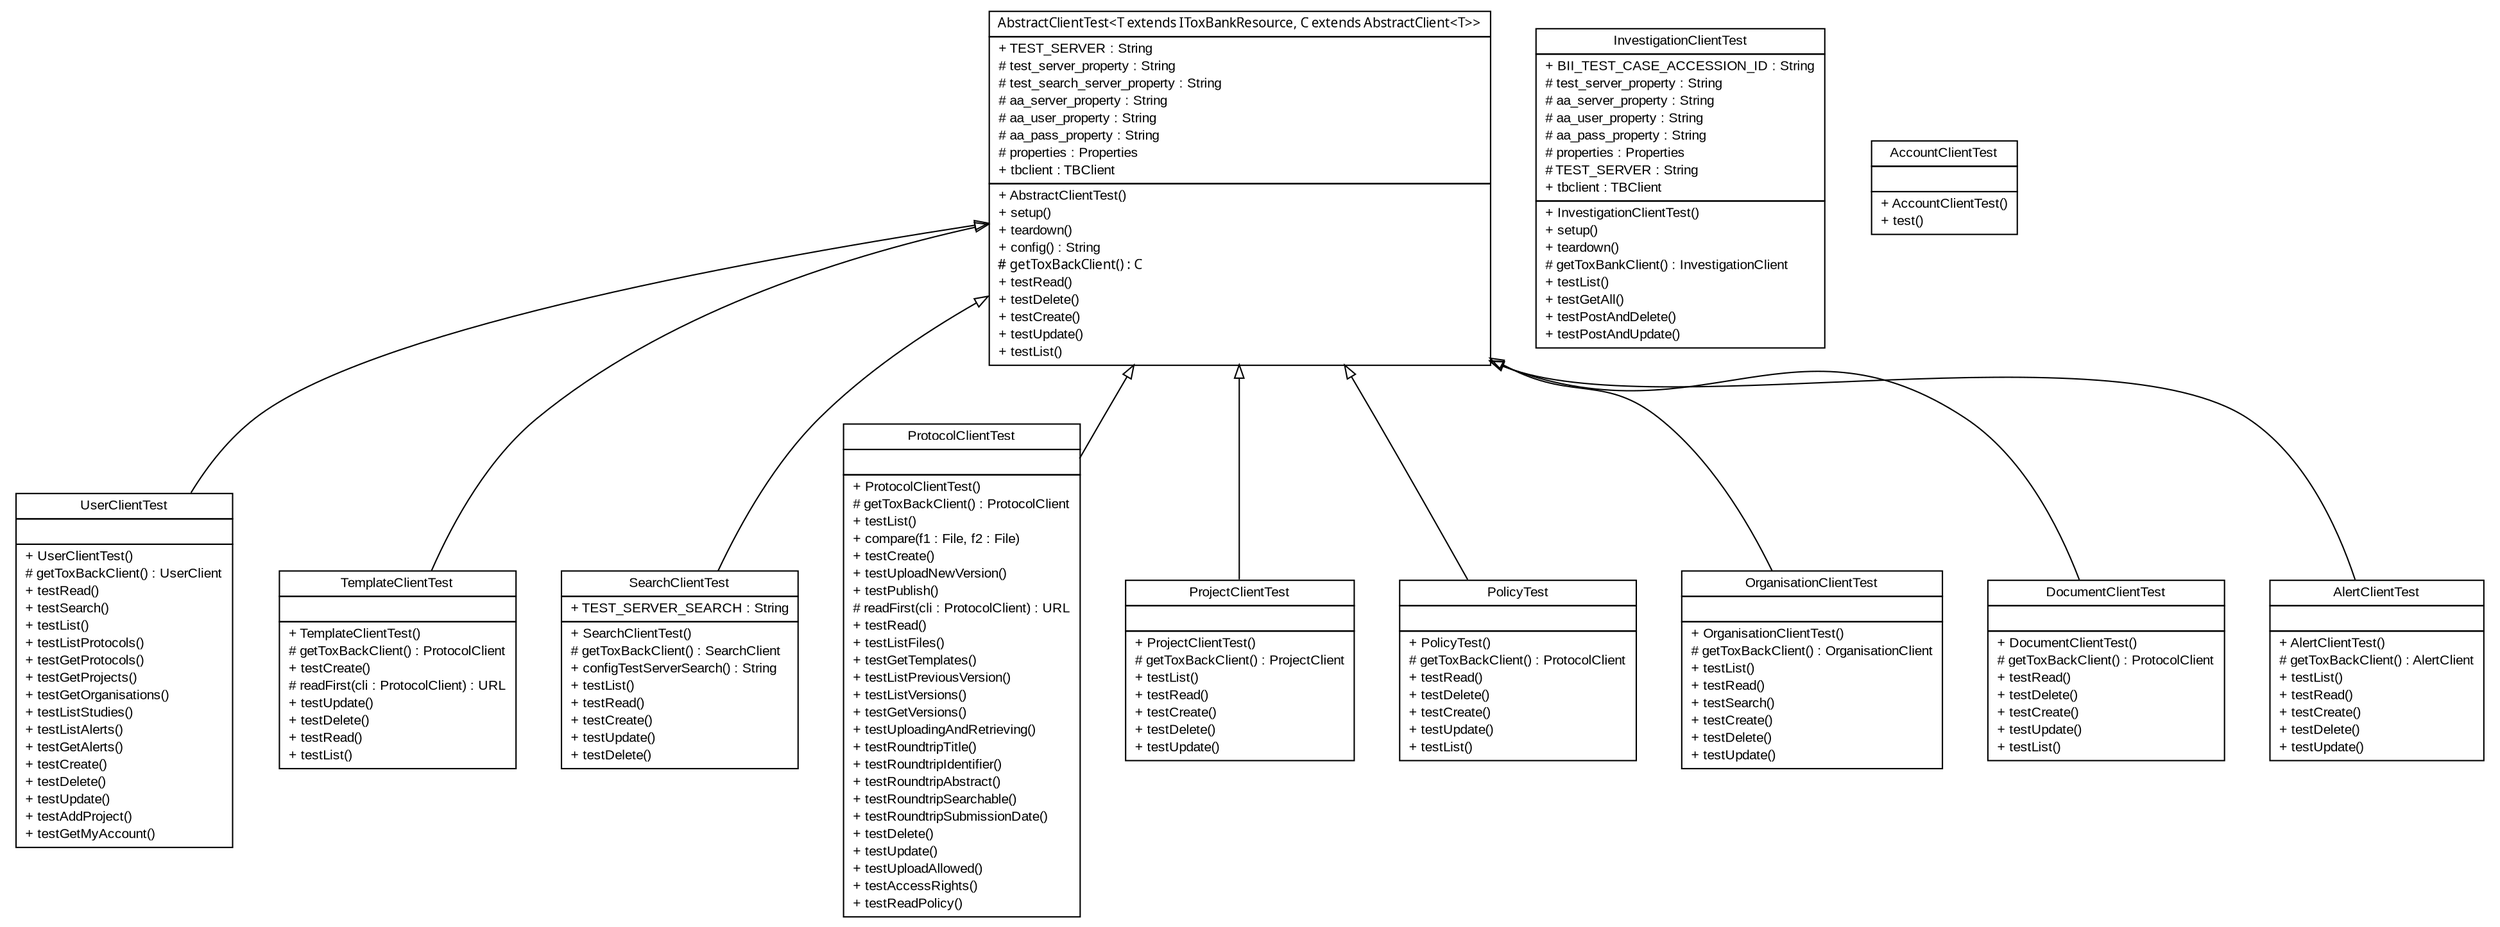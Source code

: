 #!/usr/local/bin/dot
#
# Class diagram 
# Generated by UmlGraph version 4.6 (http://www.spinellis.gr/sw/umlgraph)
#

digraph G {
	edge [fontname="arial",fontsize=10,labelfontname="arial",labelfontsize=10];
	node [fontname="arial",fontsize=10,shape=plaintext];
	// net.toxbank.client.resource.UserClientTest
	c0 [label=<<table border="0" cellborder="1" cellspacing="0" cellpadding="2" port="p" href="./UserClientTest.html">
		<tr><td><table border="0" cellspacing="0" cellpadding="1">
			<tr><td> UserClientTest </td></tr>
		</table></td></tr>
		<tr><td><table border="0" cellspacing="0" cellpadding="1">
			<tr><td align="left">  </td></tr>
		</table></td></tr>
		<tr><td><table border="0" cellspacing="0" cellpadding="1">
			<tr><td align="left"> + UserClientTest() </td></tr>
			<tr><td align="left"> # getToxBackClient() : UserClient </td></tr>
			<tr><td align="left"> + testRead() </td></tr>
			<tr><td align="left"> + testSearch() </td></tr>
			<tr><td align="left"> + testList() </td></tr>
			<tr><td align="left"> + testListProtocols() </td></tr>
			<tr><td align="left"> + testGetProtocols() </td></tr>
			<tr><td align="left"> + testGetProjects() </td></tr>
			<tr><td align="left"> + testGetOrganisations() </td></tr>
			<tr><td align="left"> + testListStudies() </td></tr>
			<tr><td align="left"> + testListAlerts() </td></tr>
			<tr><td align="left"> + testGetAlerts() </td></tr>
			<tr><td align="left"> + testCreate() </td></tr>
			<tr><td align="left"> + testDelete() </td></tr>
			<tr><td align="left"> + testUpdate() </td></tr>
			<tr><td align="left"> + testAddProject() </td></tr>
			<tr><td align="left"> + testGetMyAccount() </td></tr>
		</table></td></tr>
		</table>>, fontname="arial", fontcolor="black", fontsize=10.0];
	// net.toxbank.client.resource.TemplateClientTest
	c1 [label=<<table border="0" cellborder="1" cellspacing="0" cellpadding="2" port="p" href="./TemplateClientTest.html">
		<tr><td><table border="0" cellspacing="0" cellpadding="1">
			<tr><td> TemplateClientTest </td></tr>
		</table></td></tr>
		<tr><td><table border="0" cellspacing="0" cellpadding="1">
			<tr><td align="left">  </td></tr>
		</table></td></tr>
		<tr><td><table border="0" cellspacing="0" cellpadding="1">
			<tr><td align="left"> + TemplateClientTest() </td></tr>
			<tr><td align="left"> # getToxBackClient() : ProtocolClient </td></tr>
			<tr><td align="left"> + testCreate() </td></tr>
			<tr><td align="left"> # readFirst(cli : ProtocolClient) : URL </td></tr>
			<tr><td align="left"> + testUpdate() </td></tr>
			<tr><td align="left"> + testDelete() </td></tr>
			<tr><td align="left"> + testRead() </td></tr>
			<tr><td align="left"> + testList() </td></tr>
		</table></td></tr>
		</table>>, fontname="arial", fontcolor="black", fontsize=10.0];
	// net.toxbank.client.resource.SearchClientTest
	c2 [label=<<table border="0" cellborder="1" cellspacing="0" cellpadding="2" port="p" href="./SearchClientTest.html">
		<tr><td><table border="0" cellspacing="0" cellpadding="1">
			<tr><td> SearchClientTest </td></tr>
		</table></td></tr>
		<tr><td><table border="0" cellspacing="0" cellpadding="1">
			<tr><td align="left"> + TEST_SERVER_SEARCH : String </td></tr>
		</table></td></tr>
		<tr><td><table border="0" cellspacing="0" cellpadding="1">
			<tr><td align="left"> + SearchClientTest() </td></tr>
			<tr><td align="left"> # getToxBackClient() : SearchClient </td></tr>
			<tr><td align="left"> + configTestServerSearch() : String </td></tr>
			<tr><td align="left"> + testList() </td></tr>
			<tr><td align="left"> + testRead() </td></tr>
			<tr><td align="left"> + testCreate() </td></tr>
			<tr><td align="left"> + testUpdate() </td></tr>
			<tr><td align="left"> + testDelete() </td></tr>
		</table></td></tr>
		</table>>, fontname="arial", fontcolor="black", fontsize=10.0];
	// net.toxbank.client.resource.ProtocolClientTest
	c3 [label=<<table border="0" cellborder="1" cellspacing="0" cellpadding="2" port="p" href="./ProtocolClientTest.html">
		<tr><td><table border="0" cellspacing="0" cellpadding="1">
			<tr><td> ProtocolClientTest </td></tr>
		</table></td></tr>
		<tr><td><table border="0" cellspacing="0" cellpadding="1">
			<tr><td align="left">  </td></tr>
		</table></td></tr>
		<tr><td><table border="0" cellspacing="0" cellpadding="1">
			<tr><td align="left"> + ProtocolClientTest() </td></tr>
			<tr><td align="left"> # getToxBackClient() : ProtocolClient </td></tr>
			<tr><td align="left"> + testList() </td></tr>
			<tr><td align="left"> + compare(f1 : File, f2 : File) </td></tr>
			<tr><td align="left"> + testCreate() </td></tr>
			<tr><td align="left"> + testUploadNewVersion() </td></tr>
			<tr><td align="left"> + testPublish() </td></tr>
			<tr><td align="left"> # readFirst(cli : ProtocolClient) : URL </td></tr>
			<tr><td align="left"> + testRead() </td></tr>
			<tr><td align="left"> + testListFiles() </td></tr>
			<tr><td align="left"> + testGetTemplates() </td></tr>
			<tr><td align="left"> + testListPreviousVersion() </td></tr>
			<tr><td align="left"> + testListVersions() </td></tr>
			<tr><td align="left"> + testGetVersions() </td></tr>
			<tr><td align="left"> + testUploadingAndRetrieving() </td></tr>
			<tr><td align="left"> + testRoundtripTitle() </td></tr>
			<tr><td align="left"> + testRoundtripIdentifier() </td></tr>
			<tr><td align="left"> + testRoundtripAbstract() </td></tr>
			<tr><td align="left"> + testRoundtripSearchable() </td></tr>
			<tr><td align="left"> + testRoundtripSubmissionDate() </td></tr>
			<tr><td align="left"> + testDelete() </td></tr>
			<tr><td align="left"> + testUpdate() </td></tr>
			<tr><td align="left"> + testUploadAllowed() </td></tr>
			<tr><td align="left"> + testAccessRights() </td></tr>
			<tr><td align="left"> + testReadPolicy() </td></tr>
		</table></td></tr>
		</table>>, fontname="arial", fontcolor="black", fontsize=10.0];
	// net.toxbank.client.resource.ProjectClientTest
	c4 [label=<<table border="0" cellborder="1" cellspacing="0" cellpadding="2" port="p" href="./ProjectClientTest.html">
		<tr><td><table border="0" cellspacing="0" cellpadding="1">
			<tr><td> ProjectClientTest </td></tr>
		</table></td></tr>
		<tr><td><table border="0" cellspacing="0" cellpadding="1">
			<tr><td align="left">  </td></tr>
		</table></td></tr>
		<tr><td><table border="0" cellspacing="0" cellpadding="1">
			<tr><td align="left"> + ProjectClientTest() </td></tr>
			<tr><td align="left"> # getToxBackClient() : ProjectClient </td></tr>
			<tr><td align="left"> + testList() </td></tr>
			<tr><td align="left"> + testRead() </td></tr>
			<tr><td align="left"> + testCreate() </td></tr>
			<tr><td align="left"> + testDelete() </td></tr>
			<tr><td align="left"> + testUpdate() </td></tr>
		</table></td></tr>
		</table>>, fontname="arial", fontcolor="black", fontsize=10.0];
	// net.toxbank.client.resource.PolicyTest
	c5 [label=<<table border="0" cellborder="1" cellspacing="0" cellpadding="2" port="p" href="./PolicyTest.html">
		<tr><td><table border="0" cellspacing="0" cellpadding="1">
			<tr><td> PolicyTest </td></tr>
		</table></td></tr>
		<tr><td><table border="0" cellspacing="0" cellpadding="1">
			<tr><td align="left">  </td></tr>
		</table></td></tr>
		<tr><td><table border="0" cellspacing="0" cellpadding="1">
			<tr><td align="left"> + PolicyTest() </td></tr>
			<tr><td align="left"> # getToxBackClient() : ProtocolClient </td></tr>
			<tr><td align="left"> + testRead() </td></tr>
			<tr><td align="left"> + testDelete() </td></tr>
			<tr><td align="left"> + testCreate() </td></tr>
			<tr><td align="left"> + testUpdate() </td></tr>
			<tr><td align="left"> + testList() </td></tr>
		</table></td></tr>
		</table>>, fontname="arial", fontcolor="black", fontsize=10.0];
	// net.toxbank.client.resource.OrganisationClientTest
	c6 [label=<<table border="0" cellborder="1" cellspacing="0" cellpadding="2" port="p" href="./OrganisationClientTest.html">
		<tr><td><table border="0" cellspacing="0" cellpadding="1">
			<tr><td> OrganisationClientTest </td></tr>
		</table></td></tr>
		<tr><td><table border="0" cellspacing="0" cellpadding="1">
			<tr><td align="left">  </td></tr>
		</table></td></tr>
		<tr><td><table border="0" cellspacing="0" cellpadding="1">
			<tr><td align="left"> + OrganisationClientTest() </td></tr>
			<tr><td align="left"> # getToxBackClient() : OrganisationClient </td></tr>
			<tr><td align="left"> + testList() </td></tr>
			<tr><td align="left"> + testRead() </td></tr>
			<tr><td align="left"> + testSearch() </td></tr>
			<tr><td align="left"> + testCreate() </td></tr>
			<tr><td align="left"> + testDelete() </td></tr>
			<tr><td align="left"> + testUpdate() </td></tr>
		</table></td></tr>
		</table>>, fontname="arial", fontcolor="black", fontsize=10.0];
	// net.toxbank.client.resource.InvestigationClientTest
	c7 [label=<<table border="0" cellborder="1" cellspacing="0" cellpadding="2" port="p" href="./InvestigationClientTest.html">
		<tr><td><table border="0" cellspacing="0" cellpadding="1">
			<tr><td> InvestigationClientTest </td></tr>
		</table></td></tr>
		<tr><td><table border="0" cellspacing="0" cellpadding="1">
			<tr><td align="left"> + BII_TEST_CASE_ACCESSION_ID : String </td></tr>
			<tr><td align="left"> # test_server_property : String </td></tr>
			<tr><td align="left"> # aa_server_property : String </td></tr>
			<tr><td align="left"> # aa_user_property : String </td></tr>
			<tr><td align="left"> # aa_pass_property : String </td></tr>
			<tr><td align="left"> # properties : Properties </td></tr>
			<tr><td align="left"> # TEST_SERVER : String </td></tr>
			<tr><td align="left"> + tbclient : TBClient </td></tr>
		</table></td></tr>
		<tr><td><table border="0" cellspacing="0" cellpadding="1">
			<tr><td align="left"> + InvestigationClientTest() </td></tr>
			<tr><td align="left"> + setup() </td></tr>
			<tr><td align="left"> + teardown() </td></tr>
			<tr><td align="left"> # getToxBankClient() : InvestigationClient </td></tr>
			<tr><td align="left"> + testList() </td></tr>
			<tr><td align="left"> + testGetAll() </td></tr>
			<tr><td align="left"> + testPostAndDelete() </td></tr>
			<tr><td align="left"> + testPostAndUpdate() </td></tr>
		</table></td></tr>
		</table>>, fontname="arial", fontcolor="black", fontsize=10.0];
	// net.toxbank.client.resource.DocumentClientTest
	c8 [label=<<table border="0" cellborder="1" cellspacing="0" cellpadding="2" port="p" href="./DocumentClientTest.html">
		<tr><td><table border="0" cellspacing="0" cellpadding="1">
			<tr><td> DocumentClientTest </td></tr>
		</table></td></tr>
		<tr><td><table border="0" cellspacing="0" cellpadding="1">
			<tr><td align="left">  </td></tr>
		</table></td></tr>
		<tr><td><table border="0" cellspacing="0" cellpadding="1">
			<tr><td align="left"> + DocumentClientTest() </td></tr>
			<tr><td align="left"> # getToxBackClient() : ProtocolClient </td></tr>
			<tr><td align="left"> + testRead() </td></tr>
			<tr><td align="left"> + testDelete() </td></tr>
			<tr><td align="left"> + testCreate() </td></tr>
			<tr><td align="left"> + testUpdate() </td></tr>
			<tr><td align="left"> + testList() </td></tr>
		</table></td></tr>
		</table>>, fontname="arial", fontcolor="black", fontsize=10.0];
	// net.toxbank.client.resource.AlertClientTest
	c9 [label=<<table border="0" cellborder="1" cellspacing="0" cellpadding="2" port="p" href="./AlertClientTest.html">
		<tr><td><table border="0" cellspacing="0" cellpadding="1">
			<tr><td> AlertClientTest </td></tr>
		</table></td></tr>
		<tr><td><table border="0" cellspacing="0" cellpadding="1">
			<tr><td align="left">  </td></tr>
		</table></td></tr>
		<tr><td><table border="0" cellspacing="0" cellpadding="1">
			<tr><td align="left"> + AlertClientTest() </td></tr>
			<tr><td align="left"> # getToxBackClient() : AlertClient </td></tr>
			<tr><td align="left"> + testList() </td></tr>
			<tr><td align="left"> + testRead() </td></tr>
			<tr><td align="left"> + testCreate() </td></tr>
			<tr><td align="left"> + testDelete() </td></tr>
			<tr><td align="left"> + testUpdate() </td></tr>
		</table></td></tr>
		</table>>, fontname="arial", fontcolor="black", fontsize=10.0];
	// net.toxbank.client.resource.AccountClientTest
	c10 [label=<<table border="0" cellborder="1" cellspacing="0" cellpadding="2" port="p" href="./AccountClientTest.html">
		<tr><td><table border="0" cellspacing="0" cellpadding="1">
			<tr><td> AccountClientTest </td></tr>
		</table></td></tr>
		<tr><td><table border="0" cellspacing="0" cellpadding="1">
			<tr><td align="left">  </td></tr>
		</table></td></tr>
		<tr><td><table border="0" cellspacing="0" cellpadding="1">
			<tr><td align="left"> + AccountClientTest() </td></tr>
			<tr><td align="left"> + test() </td></tr>
		</table></td></tr>
		</table>>, fontname="arial", fontcolor="black", fontsize=10.0];
	// net.toxbank.client.resource.AbstractClientTest<T extends net.toxbank.client.resource.IToxBankResource, C extends net.toxbank.client.resource.AbstractClient<T>>
	c11 [label=<<table border="0" cellborder="1" cellspacing="0" cellpadding="2" port="p" href="./AbstractClientTest.html">
		<tr><td><table border="0" cellspacing="0" cellpadding="1">
			<tr><td><font face="ariali"> AbstractClientTest&lt;T extends IToxBankResource, C extends AbstractClient&lt;T&gt;&gt; </font></td></tr>
		</table></td></tr>
		<tr><td><table border="0" cellspacing="0" cellpadding="1">
			<tr><td align="left"> + TEST_SERVER : String </td></tr>
			<tr><td align="left"> # test_server_property : String </td></tr>
			<tr><td align="left"> # test_search_server_property : String </td></tr>
			<tr><td align="left"> # aa_server_property : String </td></tr>
			<tr><td align="left"> # aa_user_property : String </td></tr>
			<tr><td align="left"> # aa_pass_property : String </td></tr>
			<tr><td align="left"> # properties : Properties </td></tr>
			<tr><td align="left"> + tbclient : TBClient </td></tr>
		</table></td></tr>
		<tr><td><table border="0" cellspacing="0" cellpadding="1">
			<tr><td align="left"> + AbstractClientTest() </td></tr>
			<tr><td align="left"> + setup() </td></tr>
			<tr><td align="left"> + teardown() </td></tr>
			<tr><td align="left"> + config() : String </td></tr>
			<tr><td align="left"><font face="ariali" point-size="10.0"> # getToxBackClient() : C </font></td></tr>
			<tr><td align="left"> + testRead() </td></tr>
			<tr><td align="left"> + testDelete() </td></tr>
			<tr><td align="left"> + testCreate() </td></tr>
			<tr><td align="left"> + testUpdate() </td></tr>
			<tr><td align="left"> + testList() </td></tr>
		</table></td></tr>
		</table>>, fontname="arial", fontcolor="black", fontsize=10.0];
	//net.toxbank.client.resource.UserClientTest extends net.toxbank.client.resource.AbstractClientTest<net.toxbank.client.resource.User, net.toxbank.client.resource.UserClient>
	c11:p -> c0:p [dir=back,arrowtail=empty];
	//net.toxbank.client.resource.TemplateClientTest extends net.toxbank.client.resource.AbstractClientTest<net.toxbank.client.resource.Protocol, net.toxbank.client.resource.ProtocolClient>
	c11:p -> c1:p [dir=back,arrowtail=empty];
	//net.toxbank.client.resource.SearchClientTest extends net.toxbank.client.resource.AbstractClientTest<net.toxbank.client.resource.Protocol, net.toxbank.client.resource.SearchClient>
	c11:p -> c2:p [dir=back,arrowtail=empty];
	//net.toxbank.client.resource.ProtocolClientTest extends net.toxbank.client.resource.AbstractClientTest<net.toxbank.client.resource.Protocol, net.toxbank.client.resource.ProtocolClient>
	c11:p -> c3:p [dir=back,arrowtail=empty];
	//net.toxbank.client.resource.ProjectClientTest extends net.toxbank.client.resource.AbstractClientTest<net.toxbank.client.resource.Project, net.toxbank.client.resource.ProjectClient>
	c11:p -> c4:p [dir=back,arrowtail=empty];
	//net.toxbank.client.resource.PolicyTest extends net.toxbank.client.resource.AbstractClientTest<net.toxbank.client.resource.Protocol, net.toxbank.client.resource.ProtocolClient>
	c11:p -> c5:p [dir=back,arrowtail=empty];
	//net.toxbank.client.resource.OrganisationClientTest extends net.toxbank.client.resource.AbstractClientTest<net.toxbank.client.resource.Organisation, net.toxbank.client.resource.OrganisationClient>
	c11:p -> c6:p [dir=back,arrowtail=empty];
	//net.toxbank.client.resource.DocumentClientTest extends net.toxbank.client.resource.AbstractClientTest<net.toxbank.client.resource.Protocol, net.toxbank.client.resource.ProtocolClient>
	c11:p -> c8:p [dir=back,arrowtail=empty];
	//net.toxbank.client.resource.AlertClientTest extends net.toxbank.client.resource.AbstractClientTest<net.toxbank.client.resource.Alert, net.toxbank.client.resource.AlertClient>
	c11:p -> c9:p [dir=back,arrowtail=empty];
}

